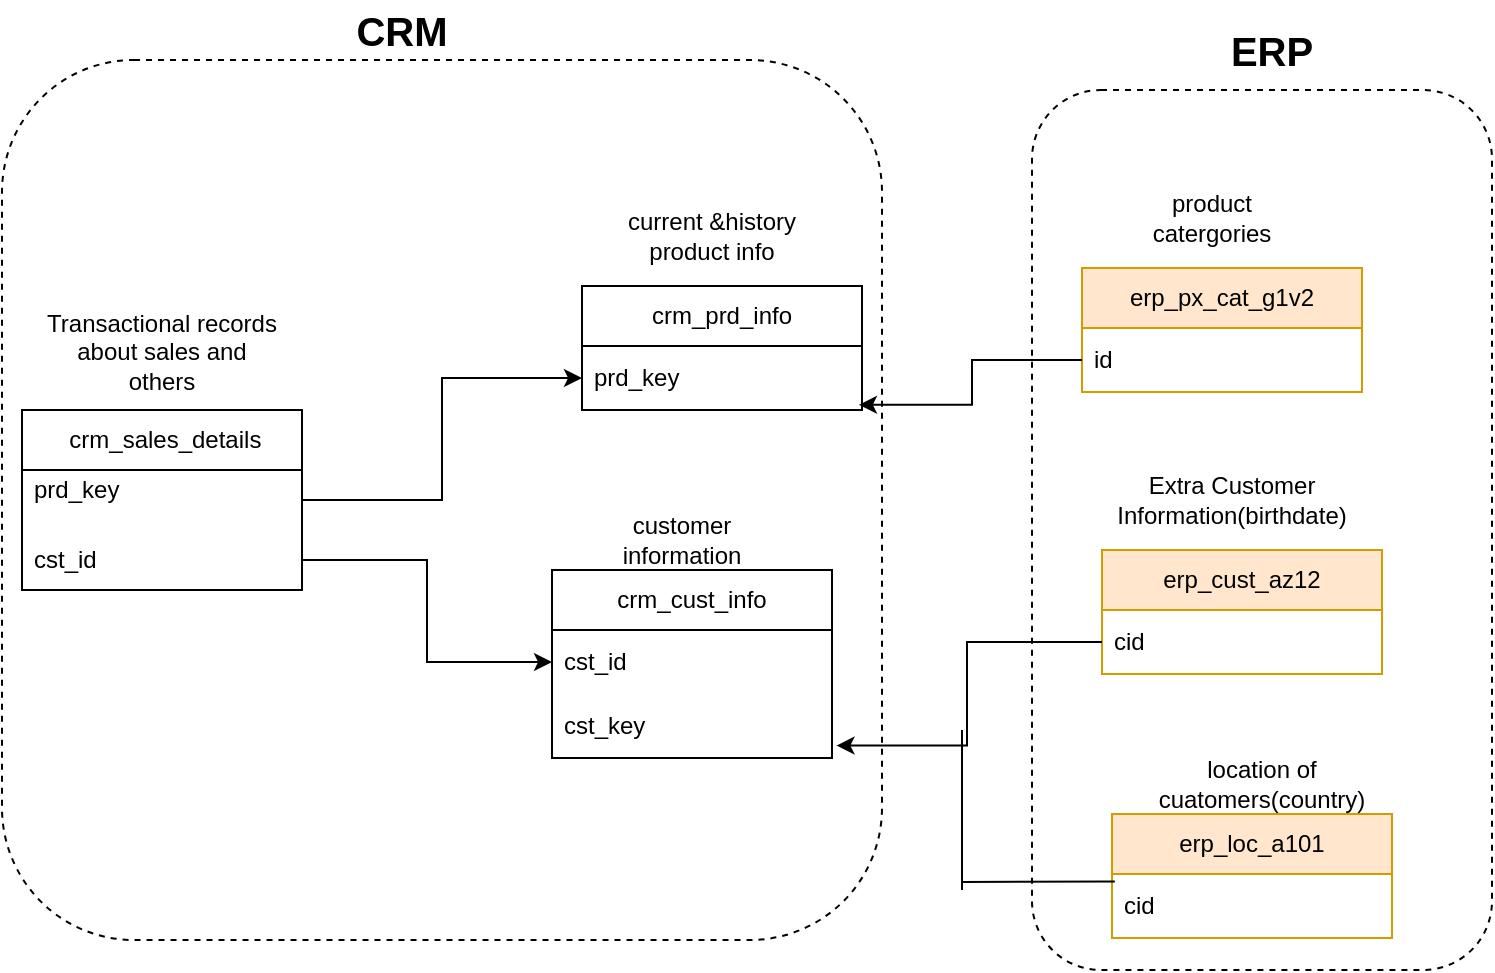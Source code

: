 <mxfile version="27.0.2">
  <diagram name="Page-1" id="iFCQO-2DhL_ahWTzL874">
    <mxGraphModel dx="1042" dy="562" grid="1" gridSize="10" guides="1" tooltips="1" connect="1" arrows="1" fold="1" page="1" pageScale="1" pageWidth="850" pageHeight="1100" math="0" shadow="0">
      <root>
        <mxCell id="0" />
        <mxCell id="1" parent="0" />
        <mxCell id="L2DuYBS2zFzEehDKBuh_-18" value="" style="rounded=1;whiteSpace=wrap;html=1;dashed=1;" vertex="1" parent="1">
          <mxGeometry x="595" y="130" width="230" height="440" as="geometry" />
        </mxCell>
        <mxCell id="L2DuYBS2zFzEehDKBuh_-16" value="" style="rounded=1;whiteSpace=wrap;html=1;dashed=1;" vertex="1" parent="1">
          <mxGeometry x="80" y="115" width="440" height="440" as="geometry" />
        </mxCell>
        <mxCell id="OpJkG461fdo1gQT_Tcr4-1" value="&lt;div&gt;&amp;nbsp;crm_cust_info&amp;nbsp;&lt;/div&gt;" style="swimlane;fontStyle=0;childLayout=stackLayout;horizontal=1;startSize=30;horizontalStack=0;resizeParent=1;resizeParentMax=0;resizeLast=0;collapsible=1;marginBottom=0;whiteSpace=wrap;html=1;" parent="1" vertex="1">
          <mxGeometry x="355" y="370" width="140" height="94" as="geometry" />
        </mxCell>
        <mxCell id="OpJkG461fdo1gQT_Tcr4-2" value="cst_id" style="text;strokeColor=none;fillColor=none;align=left;verticalAlign=middle;spacingLeft=4;spacingRight=4;overflow=hidden;points=[[0,0.5],[1,0.5]];portConstraint=eastwest;rotatable=0;whiteSpace=wrap;html=1;" parent="OpJkG461fdo1gQT_Tcr4-1" vertex="1">
          <mxGeometry y="30" width="140" height="32" as="geometry" />
        </mxCell>
        <mxCell id="OpJkG461fdo1gQT_Tcr4-16" value="cst_key" style="text;strokeColor=none;fillColor=none;align=left;verticalAlign=middle;spacingLeft=4;spacingRight=4;overflow=hidden;points=[[0,0.5],[1,0.5]];portConstraint=eastwest;rotatable=0;whiteSpace=wrap;html=1;" parent="OpJkG461fdo1gQT_Tcr4-1" vertex="1">
          <mxGeometry y="62" width="140" height="32" as="geometry" />
        </mxCell>
        <mxCell id="OpJkG461fdo1gQT_Tcr4-5" value="customer information" style="text;html=1;align=center;verticalAlign=middle;whiteSpace=wrap;rounded=0;" parent="1" vertex="1">
          <mxGeometry x="390" y="340" width="60" height="30" as="geometry" />
        </mxCell>
        <mxCell id="OpJkG461fdo1gQT_Tcr4-6" value="current &amp;amp;history product info" style="text;html=1;align=center;verticalAlign=middle;whiteSpace=wrap;rounded=0;" parent="1" vertex="1">
          <mxGeometry x="385" y="188" width="100" height="30" as="geometry" />
        </mxCell>
        <mxCell id="OpJkG461fdo1gQT_Tcr4-7" value="&lt;div&gt;&amp;nbsp;crm_prd_info&amp;nbsp;&lt;/div&gt;" style="swimlane;fontStyle=0;childLayout=stackLayout;horizontal=1;startSize=30;horizontalStack=0;resizeParent=1;resizeParentMax=0;resizeLast=0;collapsible=1;marginBottom=0;whiteSpace=wrap;html=1;" parent="1" vertex="1">
          <mxGeometry x="370" y="228" width="140" height="62" as="geometry">
            <mxRectangle x="370" y="240" width="120" height="30" as="alternateBounds" />
          </mxGeometry>
        </mxCell>
        <mxCell id="OpJkG461fdo1gQT_Tcr4-8" value="prd_key" style="text;strokeColor=none;fillColor=none;align=left;verticalAlign=middle;spacingLeft=4;spacingRight=4;overflow=hidden;points=[[0,0.5],[1,0.5]];portConstraint=eastwest;rotatable=0;whiteSpace=wrap;html=1;" parent="OpJkG461fdo1gQT_Tcr4-7" vertex="1">
          <mxGeometry y="30" width="140" height="32" as="geometry" />
        </mxCell>
        <mxCell id="OpJkG461fdo1gQT_Tcr4-9" value="&lt;div&gt;&amp;nbsp;crm_sales_details&lt;/div&gt;" style="swimlane;fontStyle=0;childLayout=stackLayout;horizontal=1;startSize=30;horizontalStack=0;resizeParent=1;resizeParentMax=0;resizeLast=0;collapsible=1;marginBottom=0;whiteSpace=wrap;html=1;" parent="1" vertex="1">
          <mxGeometry x="90" y="290" width="140" height="90" as="geometry">
            <mxRectangle x="370" y="240" width="120" height="30" as="alternateBounds" />
          </mxGeometry>
        </mxCell>
        <mxCell id="OpJkG461fdo1gQT_Tcr4-10" value="prd_key&lt;div&gt;&lt;br&gt;&lt;/div&gt;" style="text;strokeColor=none;fillColor=none;align=left;verticalAlign=middle;spacingLeft=4;spacingRight=4;overflow=hidden;points=[[0,0.5],[1,0.5]];portConstraint=eastwest;rotatable=0;whiteSpace=wrap;html=1;" parent="OpJkG461fdo1gQT_Tcr4-9" vertex="1">
          <mxGeometry y="30" width="140" height="30" as="geometry" />
        </mxCell>
        <mxCell id="OpJkG461fdo1gQT_Tcr4-13" value="cst_id" style="text;strokeColor=none;fillColor=none;align=left;verticalAlign=middle;spacingLeft=4;spacingRight=4;overflow=hidden;points=[[0,0.5],[1,0.5]];portConstraint=eastwest;rotatable=0;whiteSpace=wrap;html=1;" parent="OpJkG461fdo1gQT_Tcr4-9" vertex="1">
          <mxGeometry y="60" width="140" height="30" as="geometry" />
        </mxCell>
        <mxCell id="OpJkG461fdo1gQT_Tcr4-12" value="Transactional records about sales and others" style="text;html=1;align=center;verticalAlign=middle;whiteSpace=wrap;rounded=0;" parent="1" vertex="1">
          <mxGeometry x="100" y="241" width="120" height="40" as="geometry" />
        </mxCell>
        <mxCell id="OpJkG461fdo1gQT_Tcr4-14" style="edgeStyle=orthogonalEdgeStyle;rounded=0;orthogonalLoop=1;jettySize=auto;html=1;entryX=0;entryY=0.5;entryDx=0;entryDy=0;" parent="1" source="OpJkG461fdo1gQT_Tcr4-13" target="OpJkG461fdo1gQT_Tcr4-2" edge="1">
          <mxGeometry relative="1" as="geometry" />
        </mxCell>
        <mxCell id="OpJkG461fdo1gQT_Tcr4-15" style="edgeStyle=orthogonalEdgeStyle;rounded=0;orthogonalLoop=1;jettySize=auto;html=1;exitX=1;exitY=0.5;exitDx=0;exitDy=0;entryX=0;entryY=0.5;entryDx=0;entryDy=0;" parent="1" source="OpJkG461fdo1gQT_Tcr4-10" target="OpJkG461fdo1gQT_Tcr4-8" edge="1">
          <mxGeometry relative="1" as="geometry" />
        </mxCell>
        <mxCell id="OpJkG461fdo1gQT_Tcr4-17" value="Extra Customer Information(birthdate)" style="text;html=1;align=center;verticalAlign=middle;whiteSpace=wrap;rounded=0;" parent="1" vertex="1">
          <mxGeometry x="645" y="320" width="100" height="30" as="geometry" />
        </mxCell>
        <mxCell id="OpJkG461fdo1gQT_Tcr4-18" value="&lt;div&gt;erp_cust_az12&lt;/div&gt;" style="swimlane;fontStyle=0;childLayout=stackLayout;horizontal=1;startSize=30;horizontalStack=0;resizeParent=1;resizeParentMax=0;resizeLast=0;collapsible=1;marginBottom=0;whiteSpace=wrap;html=1;fillColor=#ffe6cc;strokeColor=#d79b00;" parent="1" vertex="1">
          <mxGeometry x="630" y="360" width="140" height="62" as="geometry">
            <mxRectangle x="370" y="240" width="120" height="30" as="alternateBounds" />
          </mxGeometry>
        </mxCell>
        <mxCell id="OpJkG461fdo1gQT_Tcr4-19" value="cid" style="text;strokeColor=none;fillColor=none;align=left;verticalAlign=middle;spacingLeft=4;spacingRight=4;overflow=hidden;points=[[0,0.5],[1,0.5]];portConstraint=eastwest;rotatable=0;whiteSpace=wrap;html=1;" parent="OpJkG461fdo1gQT_Tcr4-18" vertex="1">
          <mxGeometry y="30" width="140" height="32" as="geometry" />
        </mxCell>
        <mxCell id="L2DuYBS2zFzEehDKBuh_-1" value="location of cuatomers(country)" style="text;html=1;align=center;verticalAlign=middle;whiteSpace=wrap;rounded=0;" vertex="1" parent="1">
          <mxGeometry x="660" y="462" width="100" height="30" as="geometry" />
        </mxCell>
        <mxCell id="L2DuYBS2zFzEehDKBuh_-2" value="&lt;div&gt;erp_loc_a101&lt;/div&gt;" style="swimlane;fontStyle=0;childLayout=stackLayout;horizontal=1;startSize=30;horizontalStack=0;resizeParent=1;resizeParentMax=0;resizeLast=0;collapsible=1;marginBottom=0;whiteSpace=wrap;html=1;fillColor=#ffe6cc;strokeColor=#d79b00;" vertex="1" parent="1">
          <mxGeometry x="635" y="492" width="140" height="62" as="geometry">
            <mxRectangle x="370" y="240" width="120" height="30" as="alternateBounds" />
          </mxGeometry>
        </mxCell>
        <mxCell id="L2DuYBS2zFzEehDKBuh_-5" style="edgeStyle=orthogonalEdgeStyle;rounded=0;orthogonalLoop=1;jettySize=auto;html=1;exitX=0;exitY=0.5;exitDx=0;exitDy=0;entryX=0;entryY=0.5;entryDx=0;entryDy=0;" edge="1" parent="L2DuYBS2zFzEehDKBuh_-2" source="L2DuYBS2zFzEehDKBuh_-3" target="L2DuYBS2zFzEehDKBuh_-3">
          <mxGeometry relative="1" as="geometry">
            <mxPoint x="-75" y="-32" as="targetPoint" />
          </mxGeometry>
        </mxCell>
        <mxCell id="L2DuYBS2zFzEehDKBuh_-3" value="cid" style="text;strokeColor=none;fillColor=none;align=left;verticalAlign=middle;spacingLeft=4;spacingRight=4;overflow=hidden;points=[[0,0.5],[1,0.5]];portConstraint=eastwest;rotatable=0;whiteSpace=wrap;html=1;" vertex="1" parent="L2DuYBS2zFzEehDKBuh_-2">
          <mxGeometry y="30" width="140" height="32" as="geometry" />
        </mxCell>
        <mxCell id="L2DuYBS2zFzEehDKBuh_-8" style="edgeStyle=orthogonalEdgeStyle;rounded=0;orthogonalLoop=1;jettySize=auto;html=1;entryX=1.016;entryY=0.806;entryDx=0;entryDy=0;entryPerimeter=0;" edge="1" parent="1" source="OpJkG461fdo1gQT_Tcr4-19" target="OpJkG461fdo1gQT_Tcr4-16">
          <mxGeometry relative="1" as="geometry" />
        </mxCell>
        <mxCell id="L2DuYBS2zFzEehDKBuh_-9" value="" style="endArrow=none;html=1;rounded=0;" edge="1" parent="1">
          <mxGeometry width="50" height="50" relative="1" as="geometry">
            <mxPoint x="560" y="530" as="sourcePoint" />
            <mxPoint x="560" y="450" as="targetPoint" />
          </mxGeometry>
        </mxCell>
        <mxCell id="L2DuYBS2zFzEehDKBuh_-10" value="" style="endArrow=none;html=1;rounded=0;entryX=0.01;entryY=0.119;entryDx=0;entryDy=0;entryPerimeter=0;" edge="1" parent="1" target="L2DuYBS2zFzEehDKBuh_-3">
          <mxGeometry width="50" height="50" relative="1" as="geometry">
            <mxPoint x="560" y="526" as="sourcePoint" />
            <mxPoint x="570" y="460" as="targetPoint" />
          </mxGeometry>
        </mxCell>
        <mxCell id="L2DuYBS2zFzEehDKBuh_-11" value="product catergories" style="text;html=1;align=center;verticalAlign=middle;whiteSpace=wrap;rounded=0;" vertex="1" parent="1">
          <mxGeometry x="635" y="179" width="100" height="30" as="geometry" />
        </mxCell>
        <mxCell id="L2DuYBS2zFzEehDKBuh_-12" value="&lt;div&gt;erp_px_cat_g1v2&lt;/div&gt;" style="swimlane;fontStyle=0;childLayout=stackLayout;horizontal=1;startSize=30;horizontalStack=0;resizeParent=1;resizeParentMax=0;resizeLast=0;collapsible=1;marginBottom=0;whiteSpace=wrap;html=1;fillColor=#ffe6cc;strokeColor=#d79b00;" vertex="1" parent="1">
          <mxGeometry x="620" y="219" width="140" height="62" as="geometry">
            <mxRectangle x="370" y="240" width="120" height="30" as="alternateBounds" />
          </mxGeometry>
        </mxCell>
        <mxCell id="L2DuYBS2zFzEehDKBuh_-13" value="id" style="text;strokeColor=none;fillColor=none;align=left;verticalAlign=middle;spacingLeft=4;spacingRight=4;overflow=hidden;points=[[0,0.5],[1,0.5]];portConstraint=eastwest;rotatable=0;whiteSpace=wrap;html=1;" vertex="1" parent="L2DuYBS2zFzEehDKBuh_-12">
          <mxGeometry y="30" width="140" height="32" as="geometry" />
        </mxCell>
        <mxCell id="L2DuYBS2zFzEehDKBuh_-14" style="edgeStyle=orthogonalEdgeStyle;rounded=0;orthogonalLoop=1;jettySize=auto;html=1;entryX=0.989;entryY=0.919;entryDx=0;entryDy=0;entryPerimeter=0;" edge="1" parent="1" source="L2DuYBS2zFzEehDKBuh_-13" target="OpJkG461fdo1gQT_Tcr4-8">
          <mxGeometry relative="1" as="geometry" />
        </mxCell>
        <mxCell id="L2DuYBS2zFzEehDKBuh_-17" value="&lt;font style=&quot;font-size: 20px;&quot;&gt;&lt;b&gt;CRM&lt;/b&gt;&lt;/font&gt;" style="text;html=1;align=center;verticalAlign=middle;whiteSpace=wrap;rounded=0;" vertex="1" parent="1">
          <mxGeometry x="250" y="85" width="60" height="30" as="geometry" />
        </mxCell>
        <mxCell id="L2DuYBS2zFzEehDKBuh_-19" value="&lt;font style=&quot;font-size: 20px;&quot;&gt;&lt;b&gt;ERP&lt;/b&gt;&lt;/font&gt;" style="text;html=1;align=center;verticalAlign=middle;whiteSpace=wrap;rounded=0;" vertex="1" parent="1">
          <mxGeometry x="685" y="95" width="60" height="30" as="geometry" />
        </mxCell>
      </root>
    </mxGraphModel>
  </diagram>
</mxfile>
